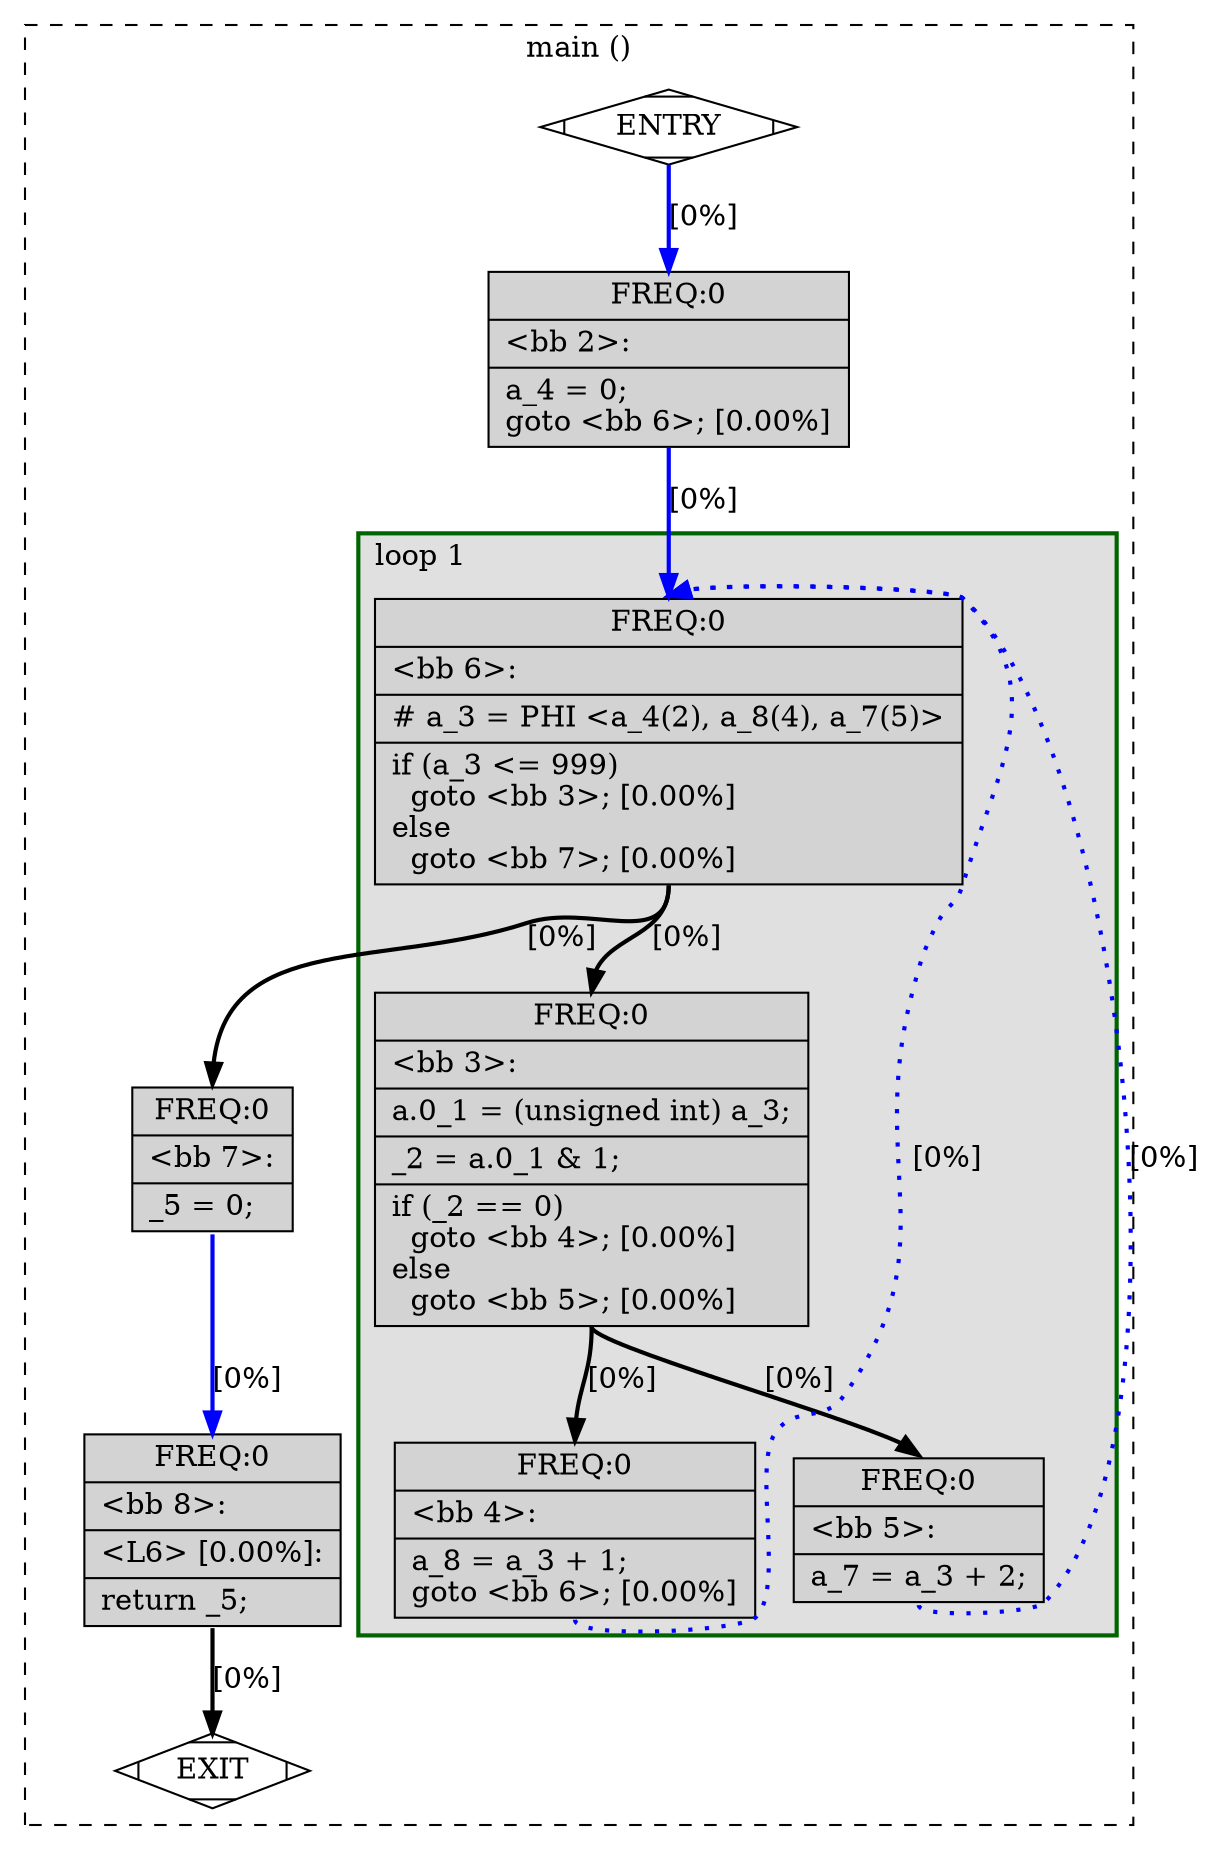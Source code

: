 digraph "main.c.218t.veclower" {
overlap=false;
subgraph "cluster_main" {
	style="dashed";
	color="black";
	label="main ()";
	subgraph cluster_0_1 {
	style="filled";
	color="darkgreen";
	fillcolor="grey88";
	label="loop 1";
	labeljust=l;
	penwidth=2;
	fn_0_basic_block_6 [shape=record,style=filled,fillcolor=lightgrey,label="{ FREQ:0 |\<bb\ 6\>:\l\
|#\ a_3\ =\ PHI\ \<a_4(2),\ a_8(4),\ a_7(5)\>\l\
|if\ (a_3\ \<=\ 999)\l\
\ \ goto\ \<bb\ 3\>;\ [0.00%]\l\
else\l\
\ \ goto\ \<bb\ 7\>;\ [0.00%]\l\
}"];

	fn_0_basic_block_3 [shape=record,style=filled,fillcolor=lightgrey,label="{ FREQ:0 |\<bb\ 3\>:\l\
|a.0_1\ =\ (unsigned\ int)\ a_3;\l\
|_2\ =\ a.0_1\ &\ 1;\l\
|if\ (_2\ ==\ 0)\l\
\ \ goto\ \<bb\ 4\>;\ [0.00%]\l\
else\l\
\ \ goto\ \<bb\ 5\>;\ [0.00%]\l\
}"];

	fn_0_basic_block_4 [shape=record,style=filled,fillcolor=lightgrey,label="{ FREQ:0 |\<bb\ 4\>:\l\
|a_8\ =\ a_3\ +\ 1;\l\
goto\ \<bb\ 6\>;\ [0.00%]\l\
}"];

	fn_0_basic_block_5 [shape=record,style=filled,fillcolor=lightgrey,label="{ FREQ:0 |\<bb\ 5\>:\l\
|a_7\ =\ a_3\ +\ 2;\l\
}"];

	}
	fn_0_basic_block_0 [shape=Mdiamond,style=filled,fillcolor=white,label="ENTRY"];

	fn_0_basic_block_1 [shape=Mdiamond,style=filled,fillcolor=white,label="EXIT"];

	fn_0_basic_block_2 [shape=record,style=filled,fillcolor=lightgrey,label="{ FREQ:0 |\<bb\ 2\>:\l\
|a_4\ =\ 0;\l\
goto\ \<bb\ 6\>;\ [0.00%]\l\
}"];

	fn_0_basic_block_7 [shape=record,style=filled,fillcolor=lightgrey,label="{ FREQ:0 |\<bb\ 7\>:\l\
|_5\ =\ 0;\l\
}"];

	fn_0_basic_block_8 [shape=record,style=filled,fillcolor=lightgrey,label="{ FREQ:0 |\<bb\ 8\>:\l\
|\<L6\>\ [0.00%]:\l\
|return\ _5;\l\
}"];

	fn_0_basic_block_0:s -> fn_0_basic_block_2:n [style="solid,bold",color=blue,weight=100,constraint=true, label="[0%]"];
	fn_0_basic_block_2:s -> fn_0_basic_block_6:n [style="solid,bold",color=blue,weight=100,constraint=true, label="[0%]"];
	fn_0_basic_block_3:s -> fn_0_basic_block_4:n [style="solid,bold",color=black,weight=10,constraint=true, label="[0%]"];
	fn_0_basic_block_3:s -> fn_0_basic_block_5:n [style="solid,bold",color=black,weight=10,constraint=true, label="[0%]"];
	fn_0_basic_block_4:s -> fn_0_basic_block_6:n [style="dotted,bold",color=blue,weight=10,constraint=false, label="[0%]"];
	fn_0_basic_block_5:s -> fn_0_basic_block_6:n [style="dotted,bold",color=blue,weight=10,constraint=false, label="[0%]"];
	fn_0_basic_block_6:s -> fn_0_basic_block_3:n [style="solid,bold",color=black,weight=10,constraint=true, label="[0%]"];
	fn_0_basic_block_6:s -> fn_0_basic_block_7:n [style="solid,bold",color=black,weight=10,constraint=true, label="[0%]"];
	fn_0_basic_block_7:s -> fn_0_basic_block_8:n [style="solid,bold",color=blue,weight=100,constraint=true, label="[0%]"];
	fn_0_basic_block_8:s -> fn_0_basic_block_1:n [style="solid,bold",color=black,weight=10,constraint=true, label="[0%]"];
	fn_0_basic_block_0:s -> fn_0_basic_block_1:n [style="invis",constraint=true];
}
}
